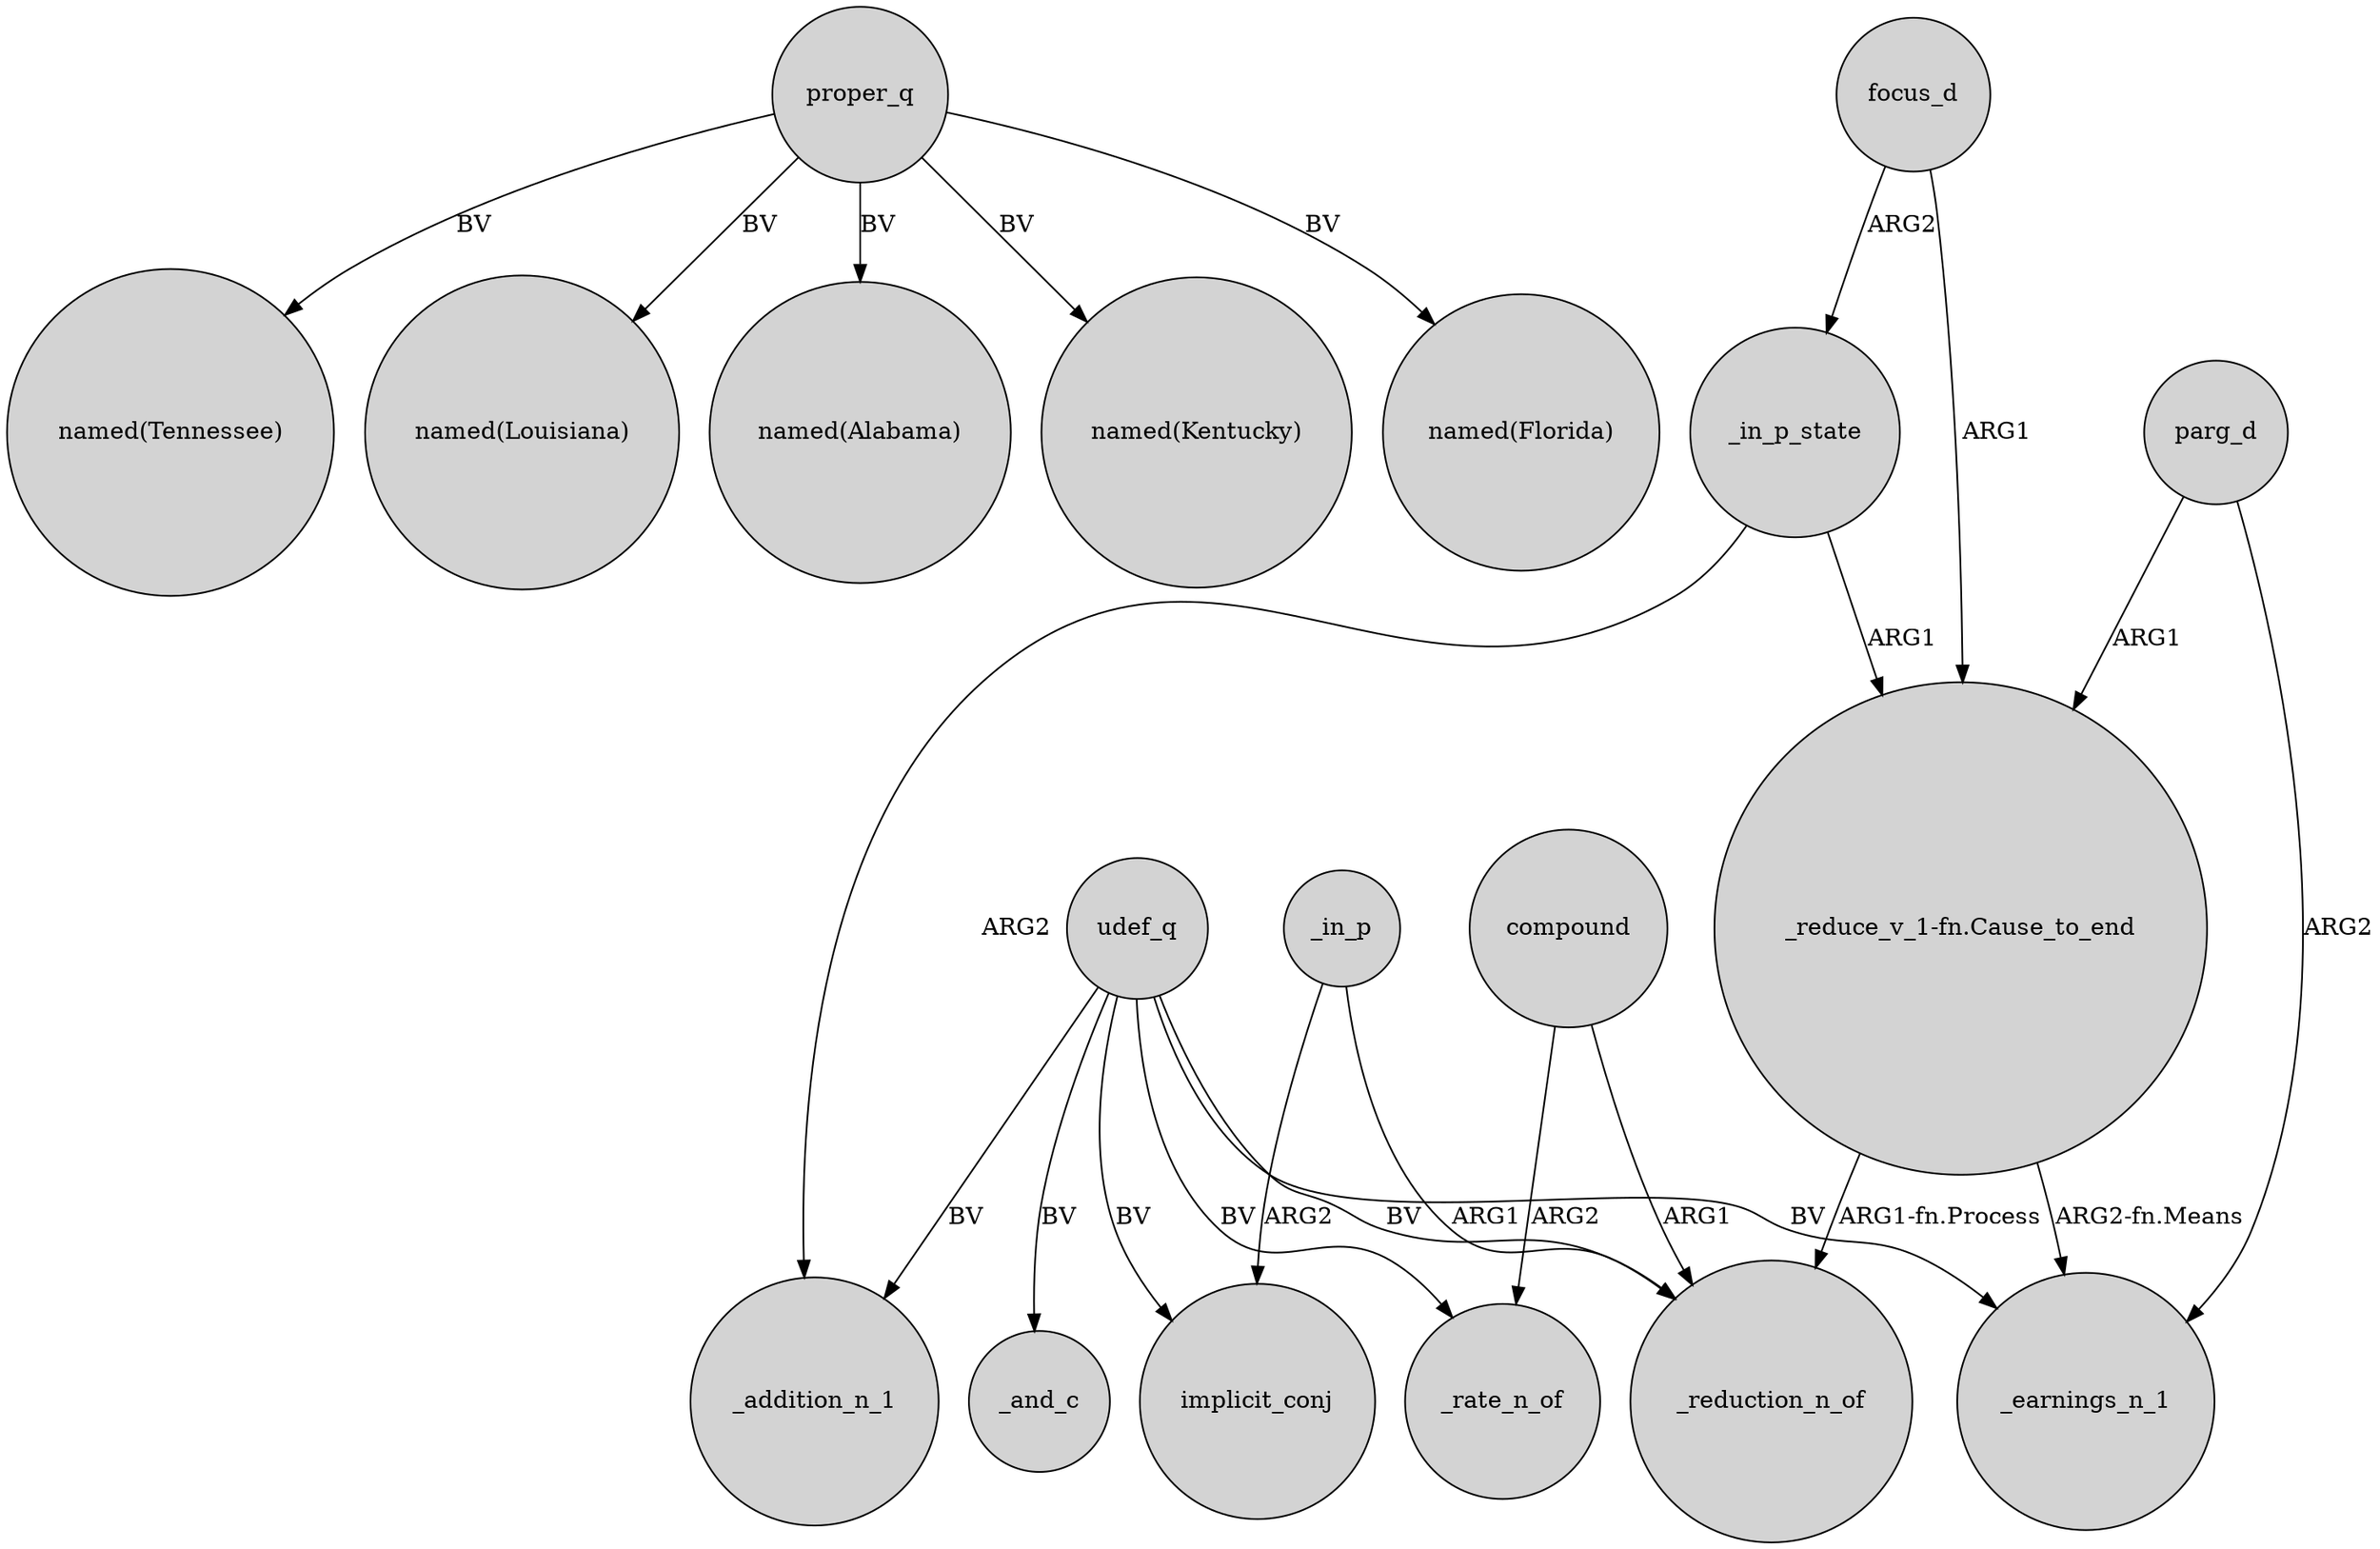 digraph {
	node [shape=circle style=filled]
	proper_q -> "named(Tennessee)" [label=BV]
	focus_d -> _in_p_state [label=ARG2]
	focus_d -> "_reduce_v_1-fn.Cause_to_end" [label=ARG1]
	"_reduce_v_1-fn.Cause_to_end" -> _reduction_n_of [label="ARG1-fn.Process"]
	_in_p -> implicit_conj [label=ARG2]
	proper_q -> "named(Louisiana)" [label=BV]
	compound -> _reduction_n_of [label=ARG1]
	parg_d -> "_reduce_v_1-fn.Cause_to_end" [label=ARG1]
	udef_q -> _addition_n_1 [label=BV]
	udef_q -> _and_c [label=BV]
	udef_q -> _rate_n_of [label=BV]
	_in_p_state -> "_reduce_v_1-fn.Cause_to_end" [label=ARG1]
	proper_q -> "named(Alabama)" [label=BV]
	compound -> _rate_n_of [label=ARG2]
	udef_q -> _earnings_n_1 [label=BV]
	proper_q -> "named(Kentucky)" [label=BV]
	udef_q -> _reduction_n_of [label=BV]
	proper_q -> "named(Florida)" [label=BV]
	_in_p_state -> _addition_n_1 [label=ARG2]
	"_reduce_v_1-fn.Cause_to_end" -> _earnings_n_1 [label="ARG2-fn.Means"]
	udef_q -> implicit_conj [label=BV]
	parg_d -> _earnings_n_1 [label=ARG2]
	_in_p -> _reduction_n_of [label=ARG1]
}
